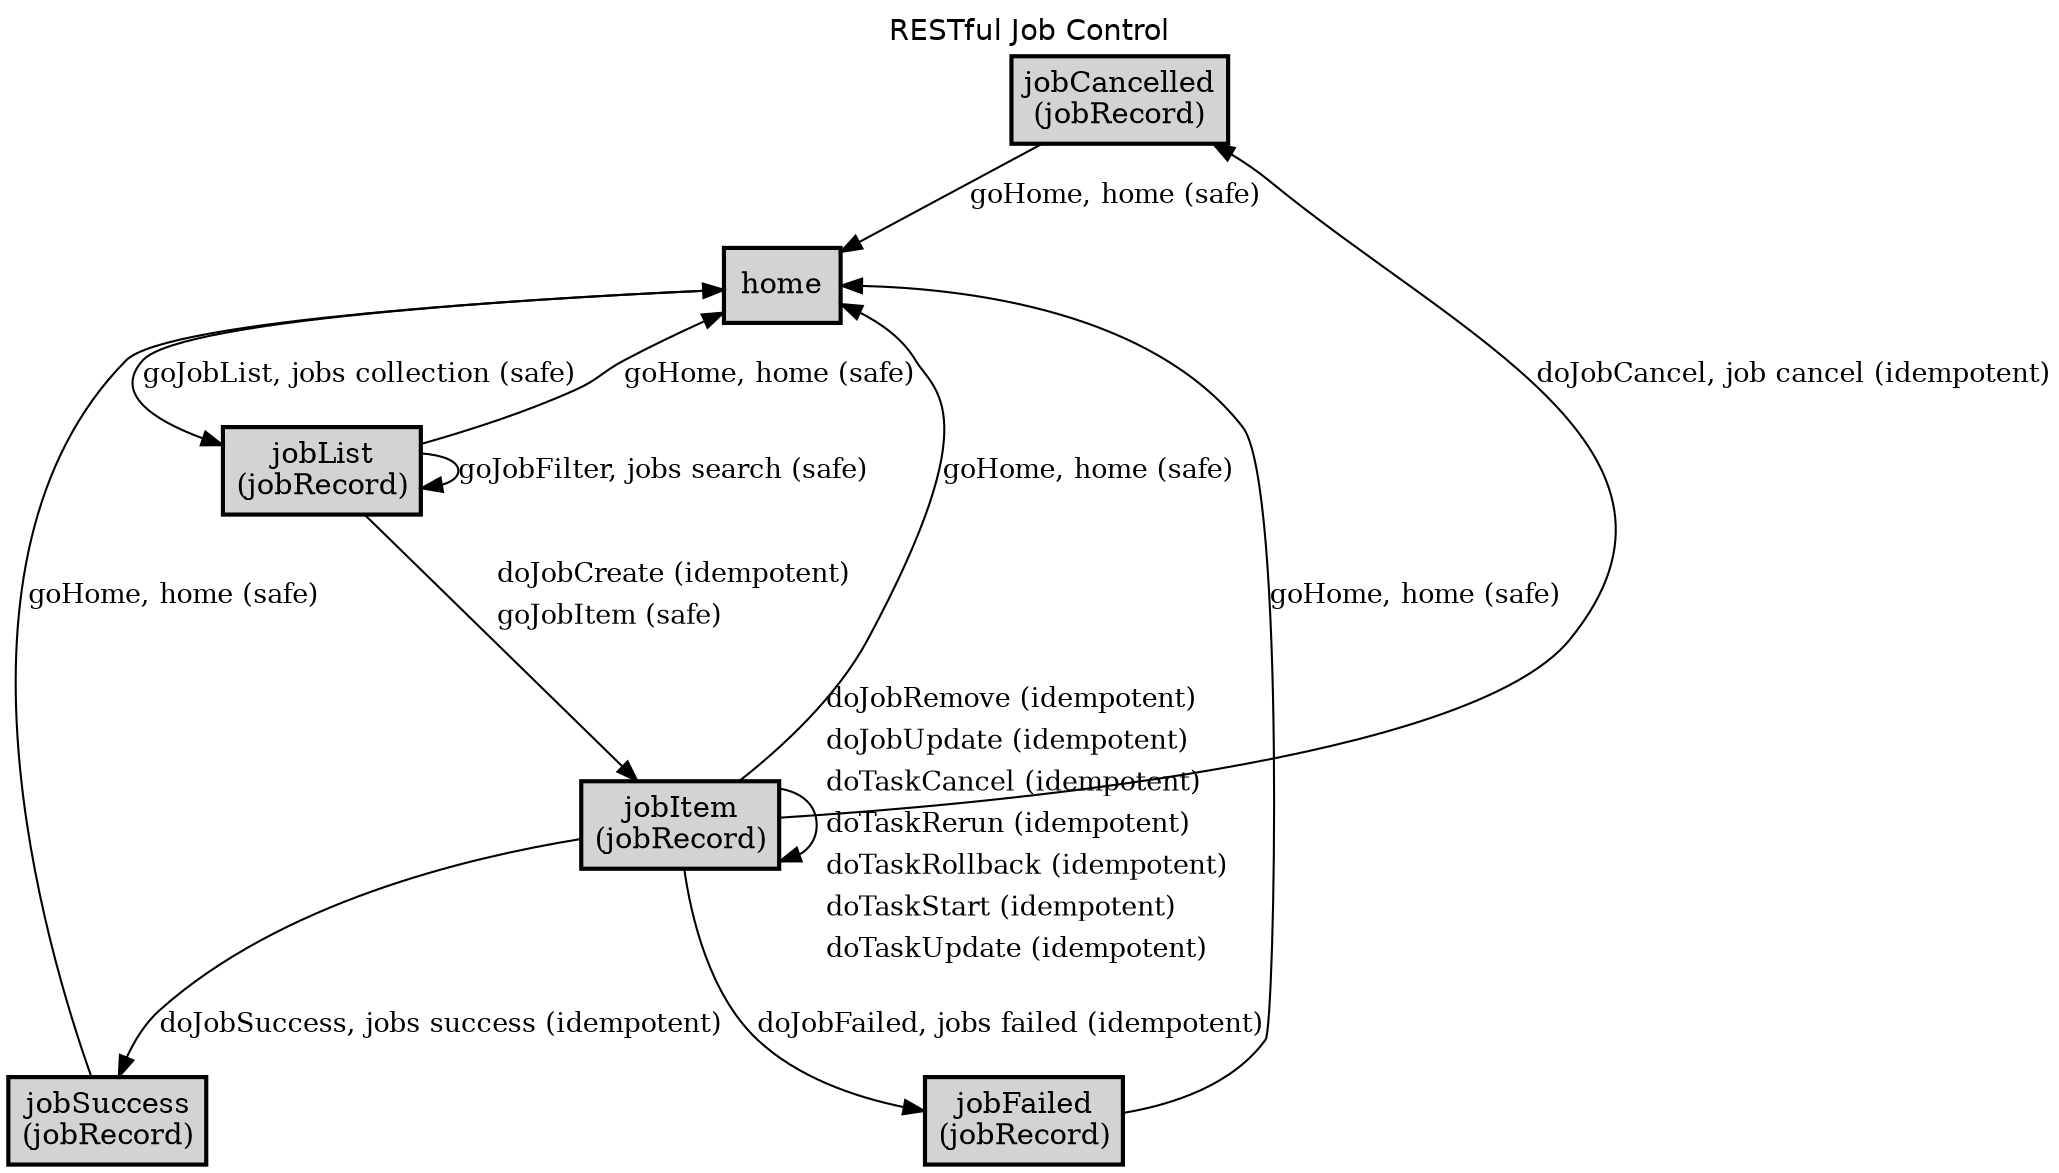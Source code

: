 digraph application_state_diagram {
  graph [
    labelloc="t";
    fontname="Helvetica"
    label="RESTful Job Control";
    URL="index.html" target="_parent"
  ];
  node [shape = box, style = "bold,filled" fillcolor="lightgray"];

    jobCancelled [margin=0.02, label=<<table cellspacing="0" cellpadding="5" border="0"><tr><td>jobCancelled<br />(jobRecord)<br /></td></tr></table>>,shape=box URL="docs/semantic.jobCancelled.html" target="_parent"]
    jobFailed [margin=0.02, label=<<table cellspacing="0" cellpadding="5" border="0"><tr><td>jobFailed<br />(jobRecord)<br /></td></tr></table>>,shape=box URL="docs/semantic.jobFailed.html" target="_parent"]
    jobItem [margin=0.02, label=<<table cellspacing="0" cellpadding="5" border="0"><tr><td>jobItem<br />(jobRecord)<br /></td></tr></table>>,shape=box URL="docs/semantic.jobItem.html" target="_parent"]
    jobList [margin=0.02, label=<<table cellspacing="0" cellpadding="5" border="0"><tr><td>jobList<br />(jobRecord)<br /></td></tr></table>>,shape=box URL="docs/semantic.jobList.html" target="_parent"]
    jobSuccess [margin=0.02, label=<<table cellspacing="0" cellpadding="5" border="0"><tr><td>jobSuccess<br />(jobRecord)<br /></td></tr></table>>,shape=box URL="docs/semantic.jobSuccess.html" target="_parent"]

    home -> jobList [label = <goJobList, jobs collection (safe)> URL="docs/safe.goJobList.html" target="_parent" fontsize=13];
    jobCancelled -> home [label = <goHome, home (safe)> URL="docs/safe.goHome.html" target="_parent" fontsize=13];
    jobFailed -> home [label = <goHome, home (safe)> URL="docs/safe.goHome.html" target="_parent" fontsize=13];
    jobItem -> home [label = <goHome, home (safe)> URL="docs/safe.goHome.html" target="_parent" fontsize=13];
    jobItem -> jobCancelled [label = <doJobCancel, job cancel (idempotent)> URL="docs/idempotent.doJobCancel.html" target="_parent" fontsize=13];
    jobItem -> jobFailed [label = <doJobFailed, jobs failed (idempotent)> URL="docs/idempotent.doJobFailed.html" target="_parent" fontsize=13];
    jobItem -> jobItem [label=<<table border="0"><tr><td align="left" href="docs/idempotent.doJobRemove.html">doJobRemove (idempotent)</td></tr><tr><td align="left" href="docs/idempotent.doJobUpdate.html">doJobUpdate (idempotent)</td></tr><tr><td align="left" href="docs/idempotent.doTaskCancel.html">doTaskCancel (idempotent)</td></tr><tr><td align="left" href="docs/idempotent.doTaskRerun.html">doTaskRerun (idempotent)</td></tr><tr><td align="left" href="docs/idempotent.doTaskRollback.html">doTaskRollback (idempotent)</td></tr><tr><td align="left" href="docs/idempotent.doTaskStart.html">doTaskStart (idempotent)</td></tr><tr><td align="left" href="docs/idempotent.doTaskUpdate.html">doTaskUpdate (idempotent)</td></tr></table>> fontsize=13];
    jobItem -> jobSuccess [label = <doJobSuccess, jobs success (idempotent)> URL="docs/idempotent.doJobSuccess.html" target="_parent" fontsize=13];
    jobList -> home [label = <goHome, home (safe)> URL="docs/safe.goHome.html" target="_parent" fontsize=13];
    jobList -> jobItem [label=<<table border="0"><tr><td align="left" href="docs/idempotent.doJobCreate.html">doJobCreate (idempotent)</td></tr><tr><td align="left" href="docs/safe.goJobItem.html">goJobItem (safe)</td></tr></table>> fontsize=13];
    jobList -> jobList [label = <goJobFilter, jobs search (safe)> URL="docs/safe.goJobFilter.html" target="_parent" fontsize=13];
    jobSuccess -> home [label = <goHome, home (safe)> URL="docs/safe.goHome.html" target="_parent" fontsize=13];

    home [label = <home> URL="docs/semantic.home.html" target="_parent"]

}